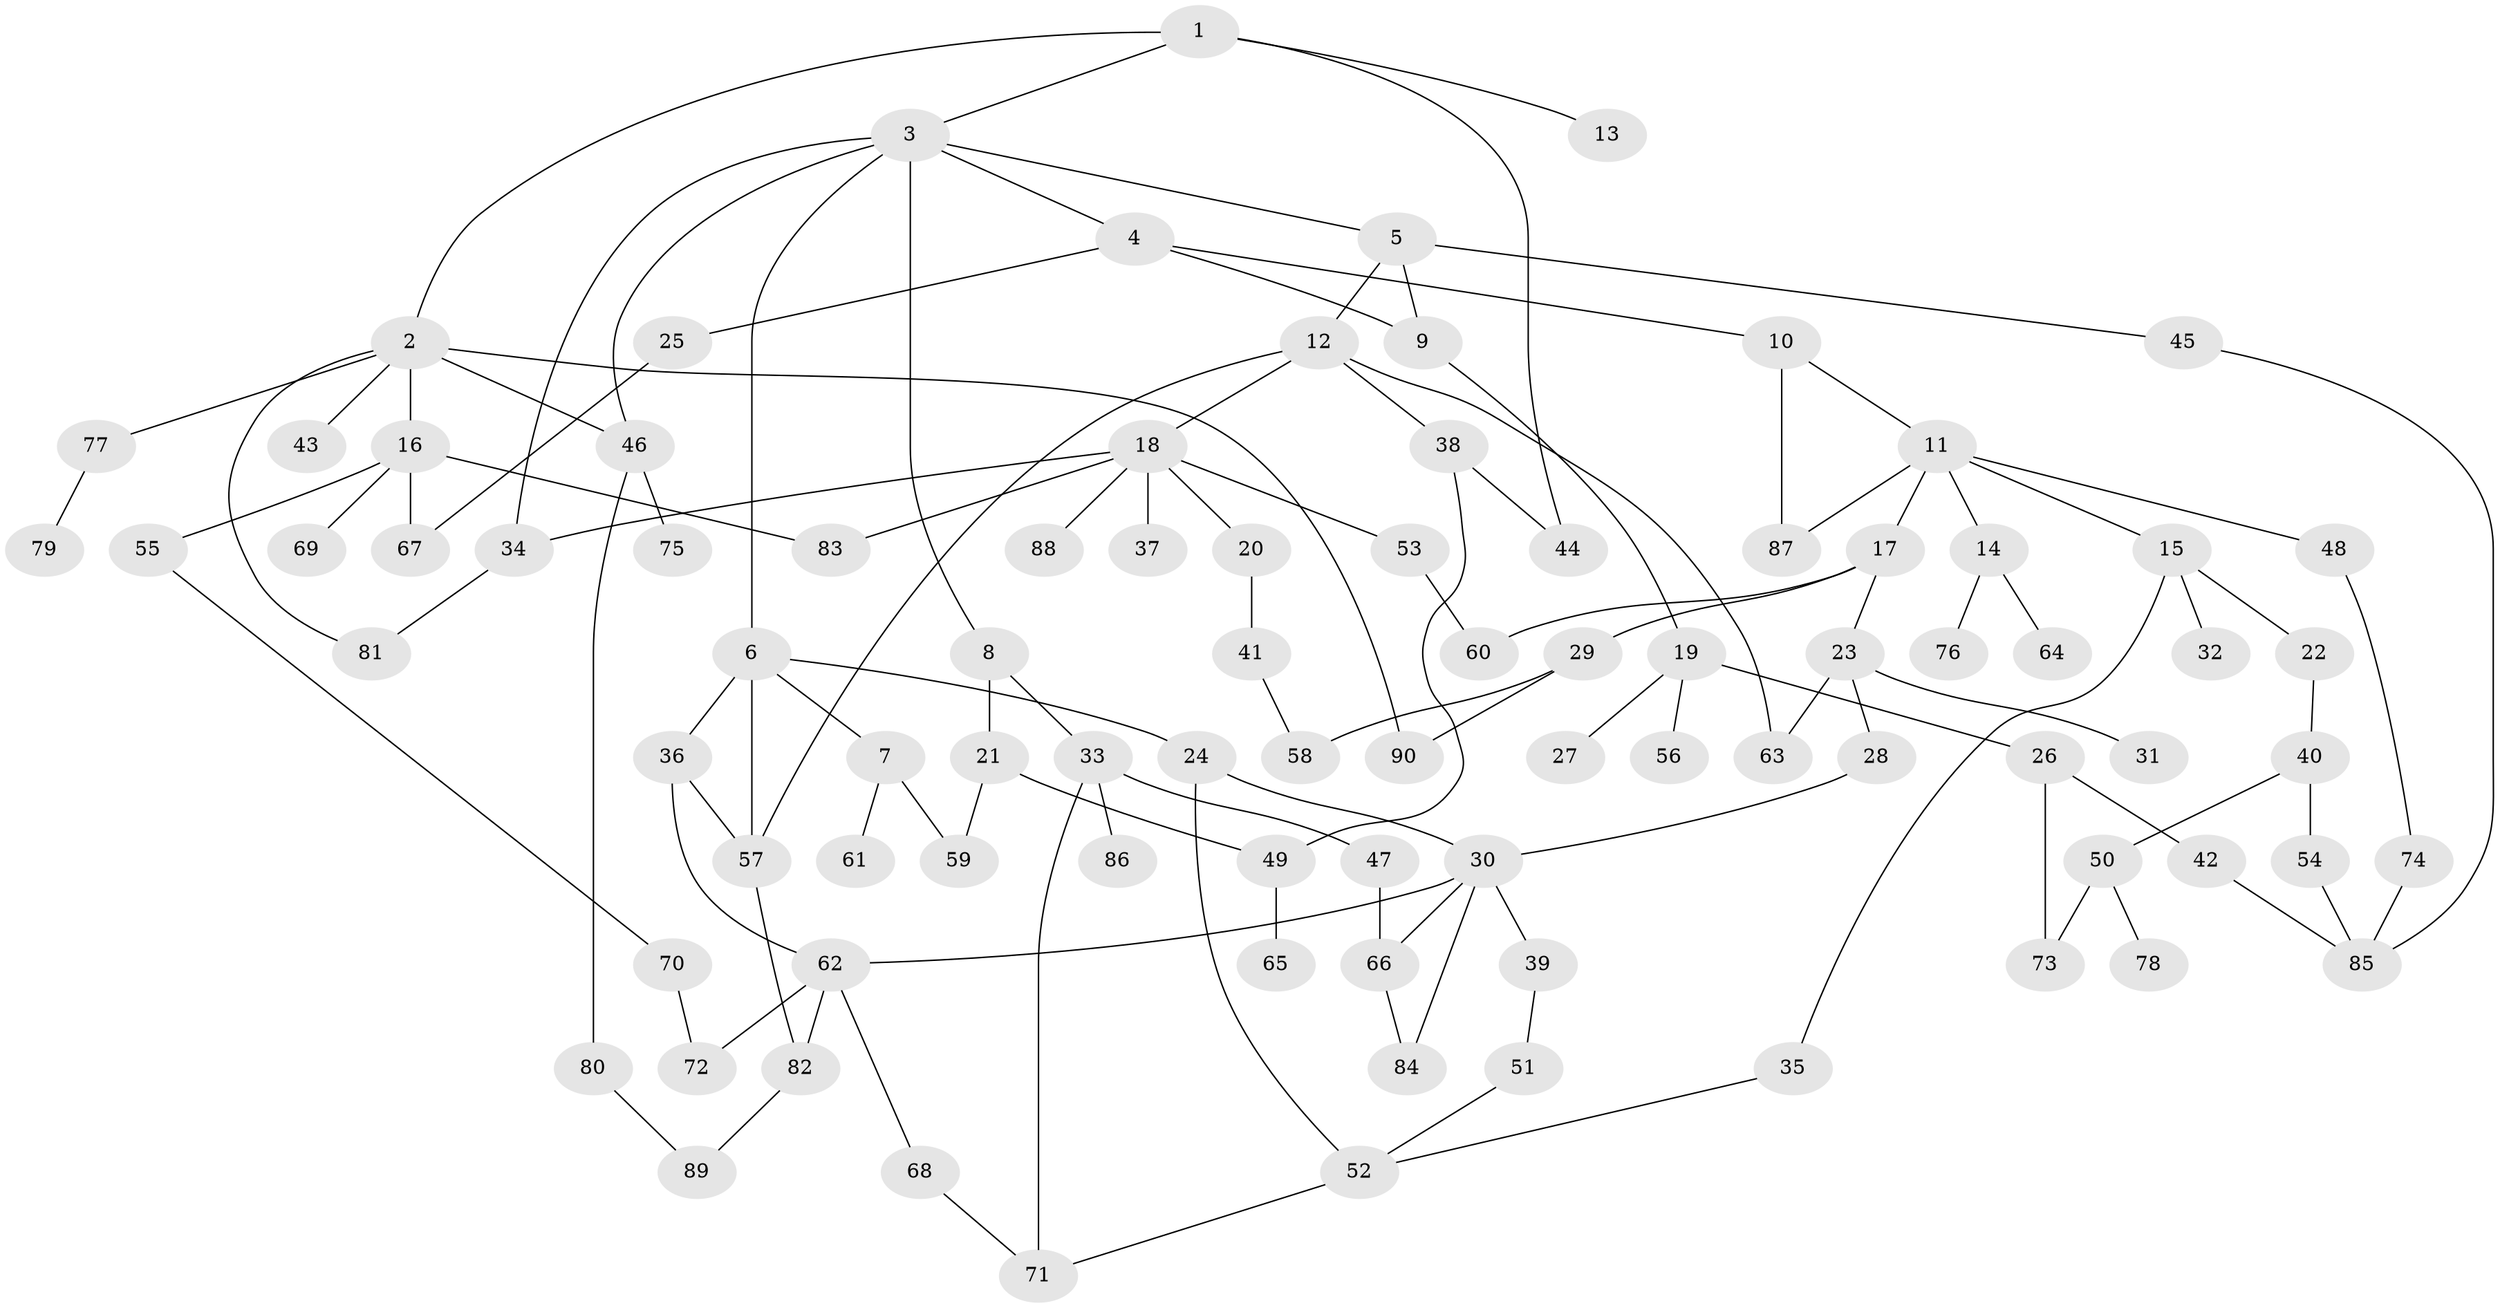 // coarse degree distribution, {4: 0.15254237288135594, 10: 0.01694915254237288, 9: 0.01694915254237288, 5: 0.06779661016949153, 3: 0.13559322033898305, 6: 0.01694915254237288, 1: 0.22033898305084745, 2: 0.3389830508474576, 8: 0.03389830508474576}
// Generated by graph-tools (version 1.1) at 2025/23/03/03/25 07:23:33]
// undirected, 90 vertices, 120 edges
graph export_dot {
graph [start="1"]
  node [color=gray90,style=filled];
  1;
  2;
  3;
  4;
  5;
  6;
  7;
  8;
  9;
  10;
  11;
  12;
  13;
  14;
  15;
  16;
  17;
  18;
  19;
  20;
  21;
  22;
  23;
  24;
  25;
  26;
  27;
  28;
  29;
  30;
  31;
  32;
  33;
  34;
  35;
  36;
  37;
  38;
  39;
  40;
  41;
  42;
  43;
  44;
  45;
  46;
  47;
  48;
  49;
  50;
  51;
  52;
  53;
  54;
  55;
  56;
  57;
  58;
  59;
  60;
  61;
  62;
  63;
  64;
  65;
  66;
  67;
  68;
  69;
  70;
  71;
  72;
  73;
  74;
  75;
  76;
  77;
  78;
  79;
  80;
  81;
  82;
  83;
  84;
  85;
  86;
  87;
  88;
  89;
  90;
  1 -- 2;
  1 -- 3;
  1 -- 13;
  1 -- 44;
  2 -- 16;
  2 -- 43;
  2 -- 46;
  2 -- 77;
  2 -- 90;
  2 -- 81;
  3 -- 4;
  3 -- 5;
  3 -- 6;
  3 -- 8;
  3 -- 34;
  3 -- 46;
  4 -- 10;
  4 -- 25;
  4 -- 9;
  5 -- 9;
  5 -- 12;
  5 -- 45;
  6 -- 7;
  6 -- 24;
  6 -- 36;
  6 -- 57;
  7 -- 61;
  7 -- 59;
  8 -- 21;
  8 -- 33;
  9 -- 19;
  10 -- 11;
  10 -- 87;
  11 -- 14;
  11 -- 15;
  11 -- 17;
  11 -- 48;
  11 -- 87;
  12 -- 18;
  12 -- 38;
  12 -- 63;
  12 -- 57;
  14 -- 64;
  14 -- 76;
  15 -- 22;
  15 -- 32;
  15 -- 35;
  16 -- 55;
  16 -- 67;
  16 -- 69;
  16 -- 83;
  17 -- 23;
  17 -- 29;
  17 -- 60;
  18 -- 20;
  18 -- 34;
  18 -- 37;
  18 -- 53;
  18 -- 88;
  18 -- 83;
  19 -- 26;
  19 -- 27;
  19 -- 56;
  20 -- 41;
  21 -- 59;
  21 -- 49;
  22 -- 40;
  23 -- 28;
  23 -- 31;
  23 -- 63;
  24 -- 30;
  24 -- 52;
  25 -- 67;
  26 -- 42;
  26 -- 73;
  28 -- 30;
  29 -- 90;
  29 -- 58;
  30 -- 39;
  30 -- 66;
  30 -- 84;
  30 -- 62;
  33 -- 47;
  33 -- 71;
  33 -- 86;
  34 -- 81;
  35 -- 52;
  36 -- 62;
  36 -- 57;
  38 -- 49;
  38 -- 44;
  39 -- 51;
  40 -- 50;
  40 -- 54;
  41 -- 58;
  42 -- 85;
  45 -- 85;
  46 -- 75;
  46 -- 80;
  47 -- 66;
  48 -- 74;
  49 -- 65;
  50 -- 78;
  50 -- 73;
  51 -- 52;
  52 -- 71;
  53 -- 60;
  54 -- 85;
  55 -- 70;
  57 -- 82;
  62 -- 68;
  62 -- 72;
  62 -- 82;
  66 -- 84;
  68 -- 71;
  70 -- 72;
  74 -- 85;
  77 -- 79;
  80 -- 89;
  82 -- 89;
}
